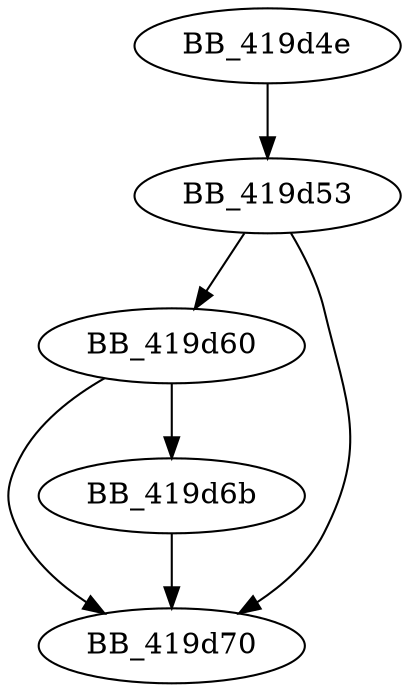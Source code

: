 DiGraph ____lc_codepage_func{
BB_419d4e->BB_419d53
BB_419d53->BB_419d60
BB_419d53->BB_419d70
BB_419d60->BB_419d6b
BB_419d60->BB_419d70
BB_419d6b->BB_419d70
}
